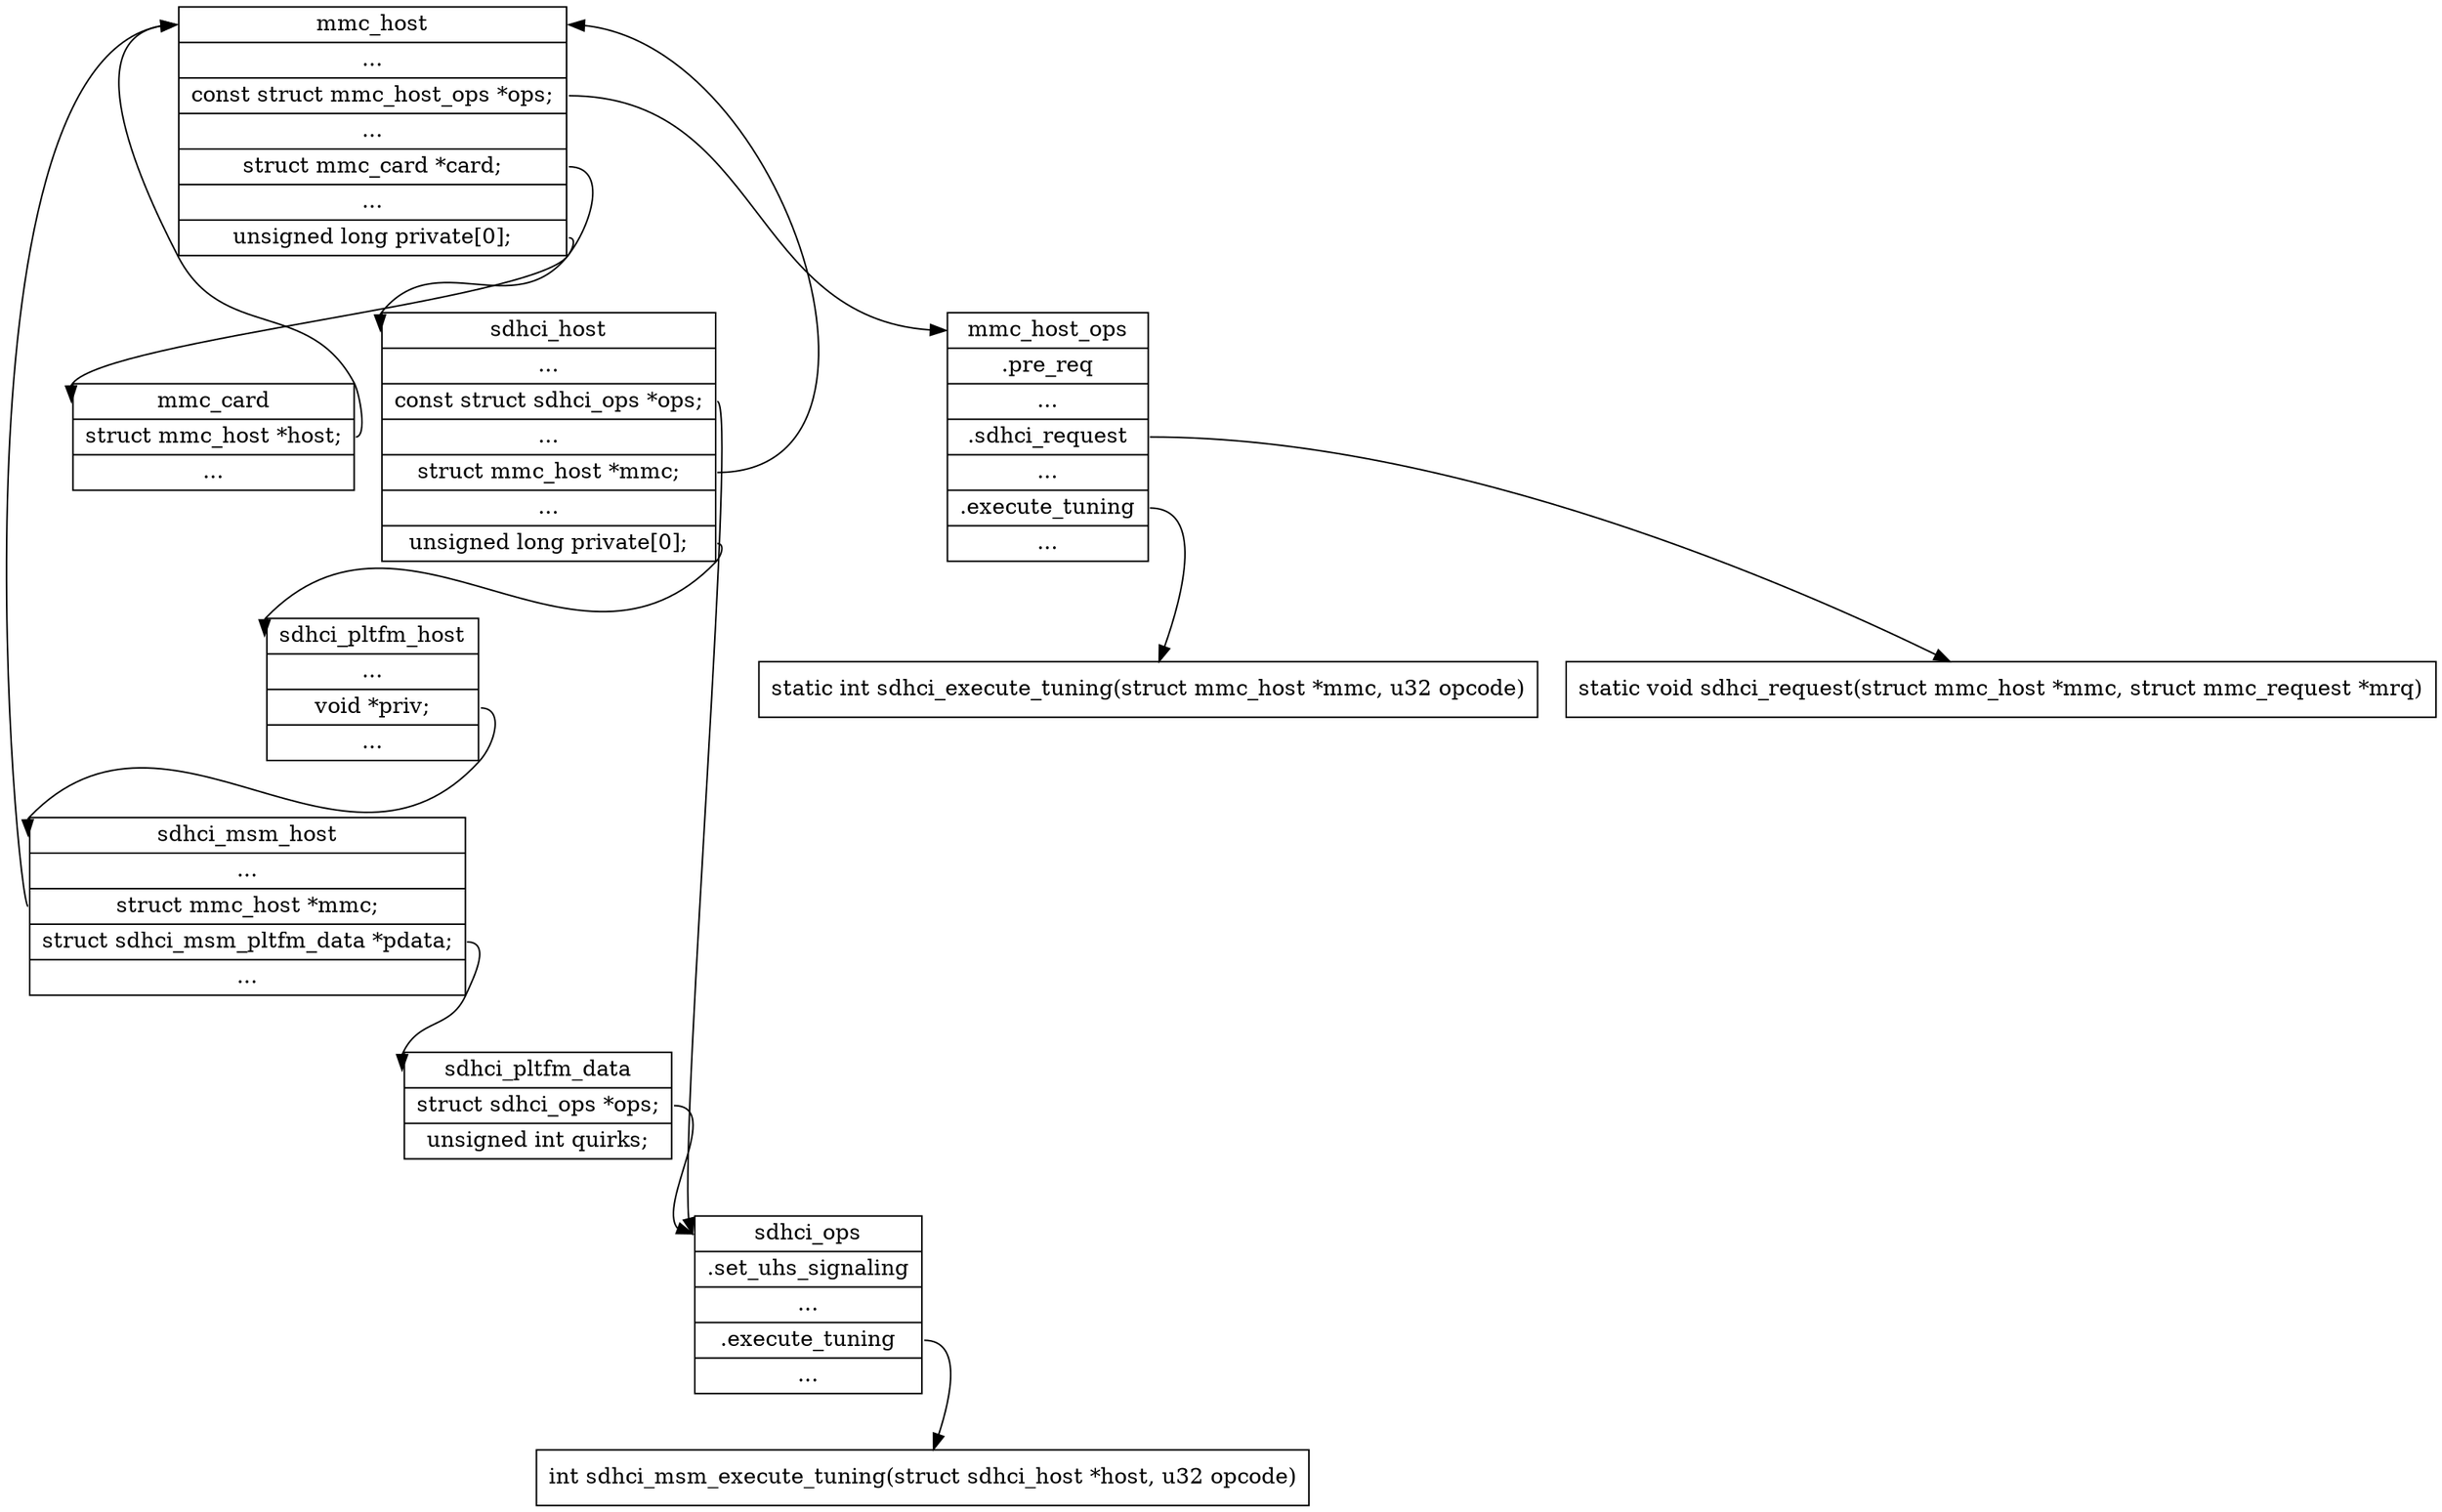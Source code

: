 digraph mmc{ 
  rankdir=TB; 

  node [shape="record"];    
  mmc_host [label="{<head>mmc_host|...|<ops>const struct mmc_host_ops *ops;|...|<card>struct mmc_card   *card;|...|<private>unsigned long private[0];}"]; 
  sdhci_host [label="{<head>sdhci_host|...|<ops>const struct sdhci_ops *ops;|...|<mmc>struct mmc_host *mmc;|...|<private>unsigned long private[0];}"]; 
  sdhci_pltfm_host [label="{<head>sdhci_pltfm_host|...|<priv>void *priv;|...}"]; 
  sdhci_msm_host [label="{<head>sdhci_msm_host|...|<mmc>struct mmc_host *mmc;|<pdata>struct sdhci_msm_pltfm_data *pdata;|...}"]; 
  sdhci_pltfm_data [label="{<head>sdhci_pltfm_data|<ops>struct sdhci_ops *ops;|unsigned int quirks;}"]; 
  sdhci_ops [label="{<head>sdhci_ops|.set_uhs_signaling|...|<execute_tuning>.execute_tuning|...}"]; 
  mmc_host_ops [label="{<head>mmc_host_ops|.pre_req|...|<sdhci_request>.sdhci_request|...|<execute_tuning>.execute_tuning|...}"];
  mmc_card [label="{<head>mmc_card|<host>struct mmc_host *host;|...}"]

  node [shape="box"] 
  sdhci_msm_execute_tuning [label="int sdhci_msm_execute_tuning(struct sdhci_host *host, u32 opcode)"]; 
  sdhci_request [label="static void sdhci_request(struct mmc_host *mmc, struct mmc_request *mrq)"]
  sdhci_execute_tuning [label="static int sdhci_execute_tuning(struct mmc_host *mmc, u32 opcode)"]

  mmc_host:ops:e -> mmc_host_ops:head:w;
  mmc_host:card:e -> mmc_card:head:w;
  mmc_host:private:e -> sdhci_host:head:w;

  mmc_card:host:e -> mmc_host:head:w;

  sdhci_host:mmc:e -> mmc_host:head:e; 
  sdhci_host:private:e -> sdhci_pltfm_host:head:w; 
  sdhci_host:ops:e -> sdhci_ops:head:w; 

  sdhci_pltfm_data:ops:e -> sdhci_ops:head:w;
  sdhci_pltfm_host:priv:e -> sdhci_msm_host:head:w; 

  sdhci_msm_host:mmc:w -> mmc_host:head:w; 
  sdhci_msm_host:pdata:e -> sdhci_pltfm_data:head:w; 

  sdhci_ops:execute_tuning:e -> sdhci_msm_execute_tuning; 

  mmc_host_ops:sdhci_request:e -> sdhci_request;
  mmc_host_ops:execute_tuning:e -> sdhci_execute_tuning;
} 